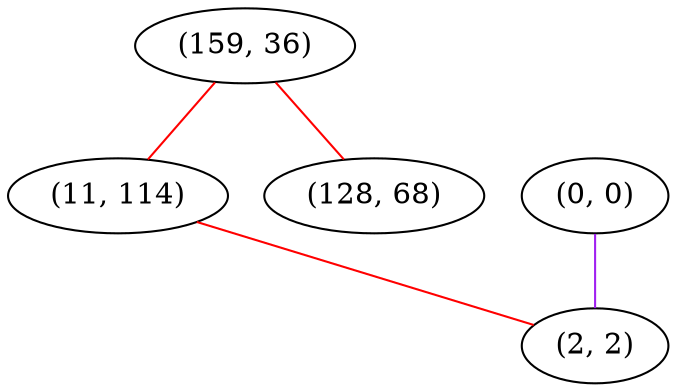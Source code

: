 graph "" {
"(159, 36)";
"(11, 114)";
"(128, 68)";
"(0, 0)";
"(2, 2)";
"(159, 36)" -- "(11, 114)"  [color=red, key=0, weight=1];
"(159, 36)" -- "(128, 68)"  [color=red, key=0, weight=1];
"(11, 114)" -- "(2, 2)"  [color=red, key=0, weight=1];
"(0, 0)" -- "(2, 2)"  [color=purple, key=0, weight=4];
}
